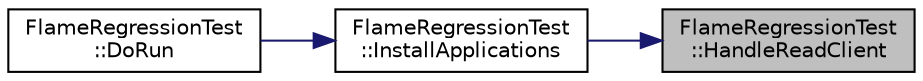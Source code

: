 digraph "FlameRegressionTest::HandleReadClient"
{
 // LATEX_PDF_SIZE
  edge [fontname="Helvetica",fontsize="10",labelfontname="Helvetica",labelfontsize="10"];
  node [fontname="Helvetica",fontsize="10",shape=record];
  rankdir="RL";
  Node1 [label="FlameRegressionTest\l::HandleReadClient",height=0.2,width=0.4,color="black", fillcolor="grey75", style="filled", fontcolor="black",tooltip="Handle a packet reception."];
  Node1 -> Node2 [dir="back",color="midnightblue",fontsize="10",style="solid",fontname="Helvetica"];
  Node2 [label="FlameRegressionTest\l::InstallApplications",height=0.2,width=0.4,color="black", fillcolor="white", style="filled",URL="$class_flame_regression_test.html#a4ecfd50a2506bba8a65b7143539998b1",tooltip="Install application function."];
  Node2 -> Node3 [dir="back",color="midnightblue",fontsize="10",style="solid",fontname="Helvetica"];
  Node3 [label="FlameRegressionTest\l::DoRun",height=0.2,width=0.4,color="black", fillcolor="white", style="filled",URL="$class_flame_regression_test.html#aa1cc862bafd9d367a75cc42c9779b603",tooltip="Implementation to actually run this TestCase."];
}
